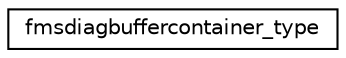 digraph "Graphical Class Hierarchy"
{
 // INTERACTIVE_SVG=YES
 // LATEX_PDF_SIZE
  edge [fontname="Helvetica",fontsize="10",labelfontname="Helvetica",labelfontsize="10"];
  node [fontname="Helvetica",fontsize="10",shape=record];
  rankdir="LR";
  Node0 [label="fmsdiagbuffercontainer_type",height=0.2,width=0.4,color="black", fillcolor="white", style="filled",URL="$structfms__diag__buffer__mod_1_1fmsdiagbuffercontainer__type.html",tooltip="holds an allocated buffer0-5d object"];
}
